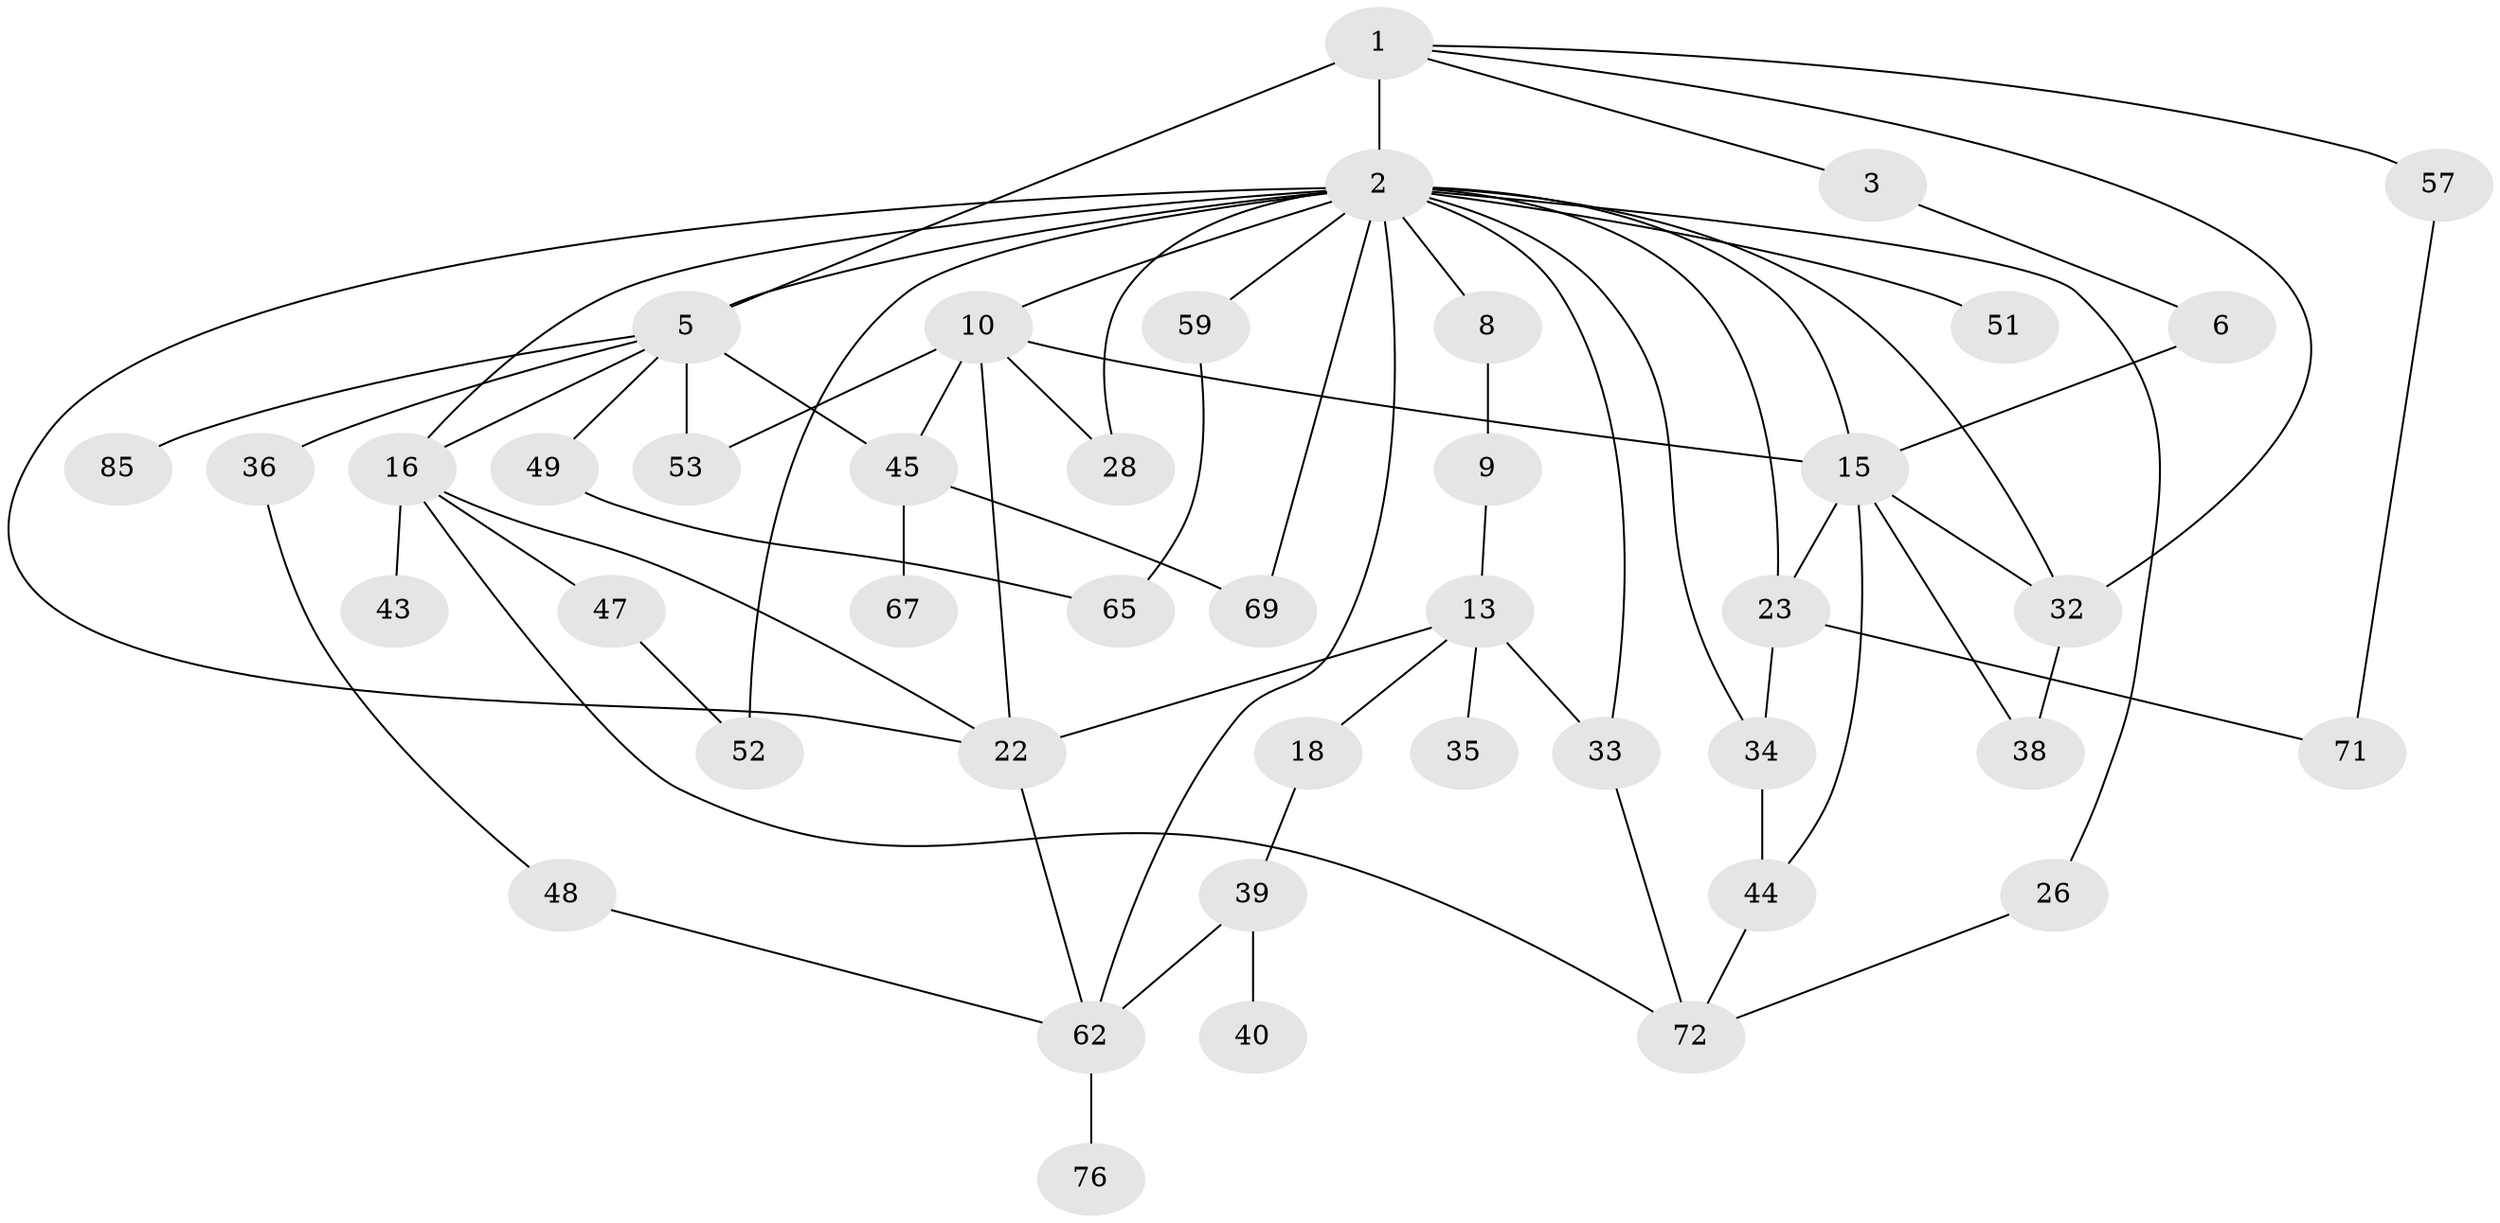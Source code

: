 // original degree distribution, {7: 0.022988505747126436, 8: 0.011494252873563218, 2: 0.2988505747126437, 4: 0.14942528735632185, 3: 0.26436781609195403, 5: 0.04597701149425287, 9: 0.011494252873563218, 1: 0.1839080459770115, 6: 0.011494252873563218}
// Generated by graph-tools (version 1.1) at 2025/13/03/09/25 04:13:28]
// undirected, 43 vertices, 69 edges
graph export_dot {
graph [start="1"]
  node [color=gray90,style=filled];
  1;
  2 [super="+4+7+11"];
  3;
  5 [super="+82+20"];
  6 [super="+50"];
  8;
  9;
  10 [super="+46+27"];
  13;
  15 [super="+21+68+25"];
  16 [super="+19"];
  18;
  22 [super="+31+84+42"];
  23 [super="+41"];
  26;
  28;
  32 [super="+63"];
  33 [super="+80"];
  34;
  35 [super="+58"];
  36;
  38;
  39;
  40;
  43;
  44 [super="+55+87"];
  45 [super="+64"];
  47 [super="+60"];
  48;
  49 [super="+56"];
  51;
  52;
  53;
  57 [super="+74"];
  59;
  62 [super="+66"];
  65;
  67;
  69;
  71 [super="+78"];
  72;
  76;
  85;
  1 -- 2 [weight=2];
  1 -- 3;
  1 -- 5 [weight=2];
  1 -- 57;
  1 -- 32;
  2 -- 8;
  2 -- 15 [weight=2];
  2 -- 23 [weight=2];
  2 -- 26;
  2 -- 28 [weight=2];
  2 -- 10 [weight=3];
  2 -- 62;
  2 -- 32;
  2 -- 33;
  2 -- 34;
  2 -- 5;
  2 -- 69;
  2 -- 16;
  2 -- 51;
  2 -- 52;
  2 -- 22;
  2 -- 59;
  3 -- 6;
  5 -- 16;
  5 -- 36;
  5 -- 45;
  5 -- 53;
  5 -- 85;
  5 -- 49;
  6 -- 15;
  8 -- 9;
  9 -- 13;
  10 -- 15 [weight=3];
  10 -- 45;
  10 -- 28;
  10 -- 53;
  10 -- 22;
  13 -- 18;
  13 -- 33;
  13 -- 35;
  13 -- 22;
  15 -- 23;
  15 -- 32;
  15 -- 38;
  15 -- 44;
  16 -- 43;
  16 -- 72;
  16 -- 22;
  16 -- 47;
  18 -- 39;
  22 -- 62;
  23 -- 34;
  23 -- 71;
  26 -- 72;
  32 -- 38;
  33 -- 72;
  34 -- 44;
  36 -- 48;
  39 -- 40;
  39 -- 62;
  44 -- 72;
  45 -- 67 [weight=2];
  45 -- 69;
  47 -- 52;
  48 -- 62;
  49 -- 65;
  57 -- 71;
  59 -- 65;
  62 -- 76;
}
